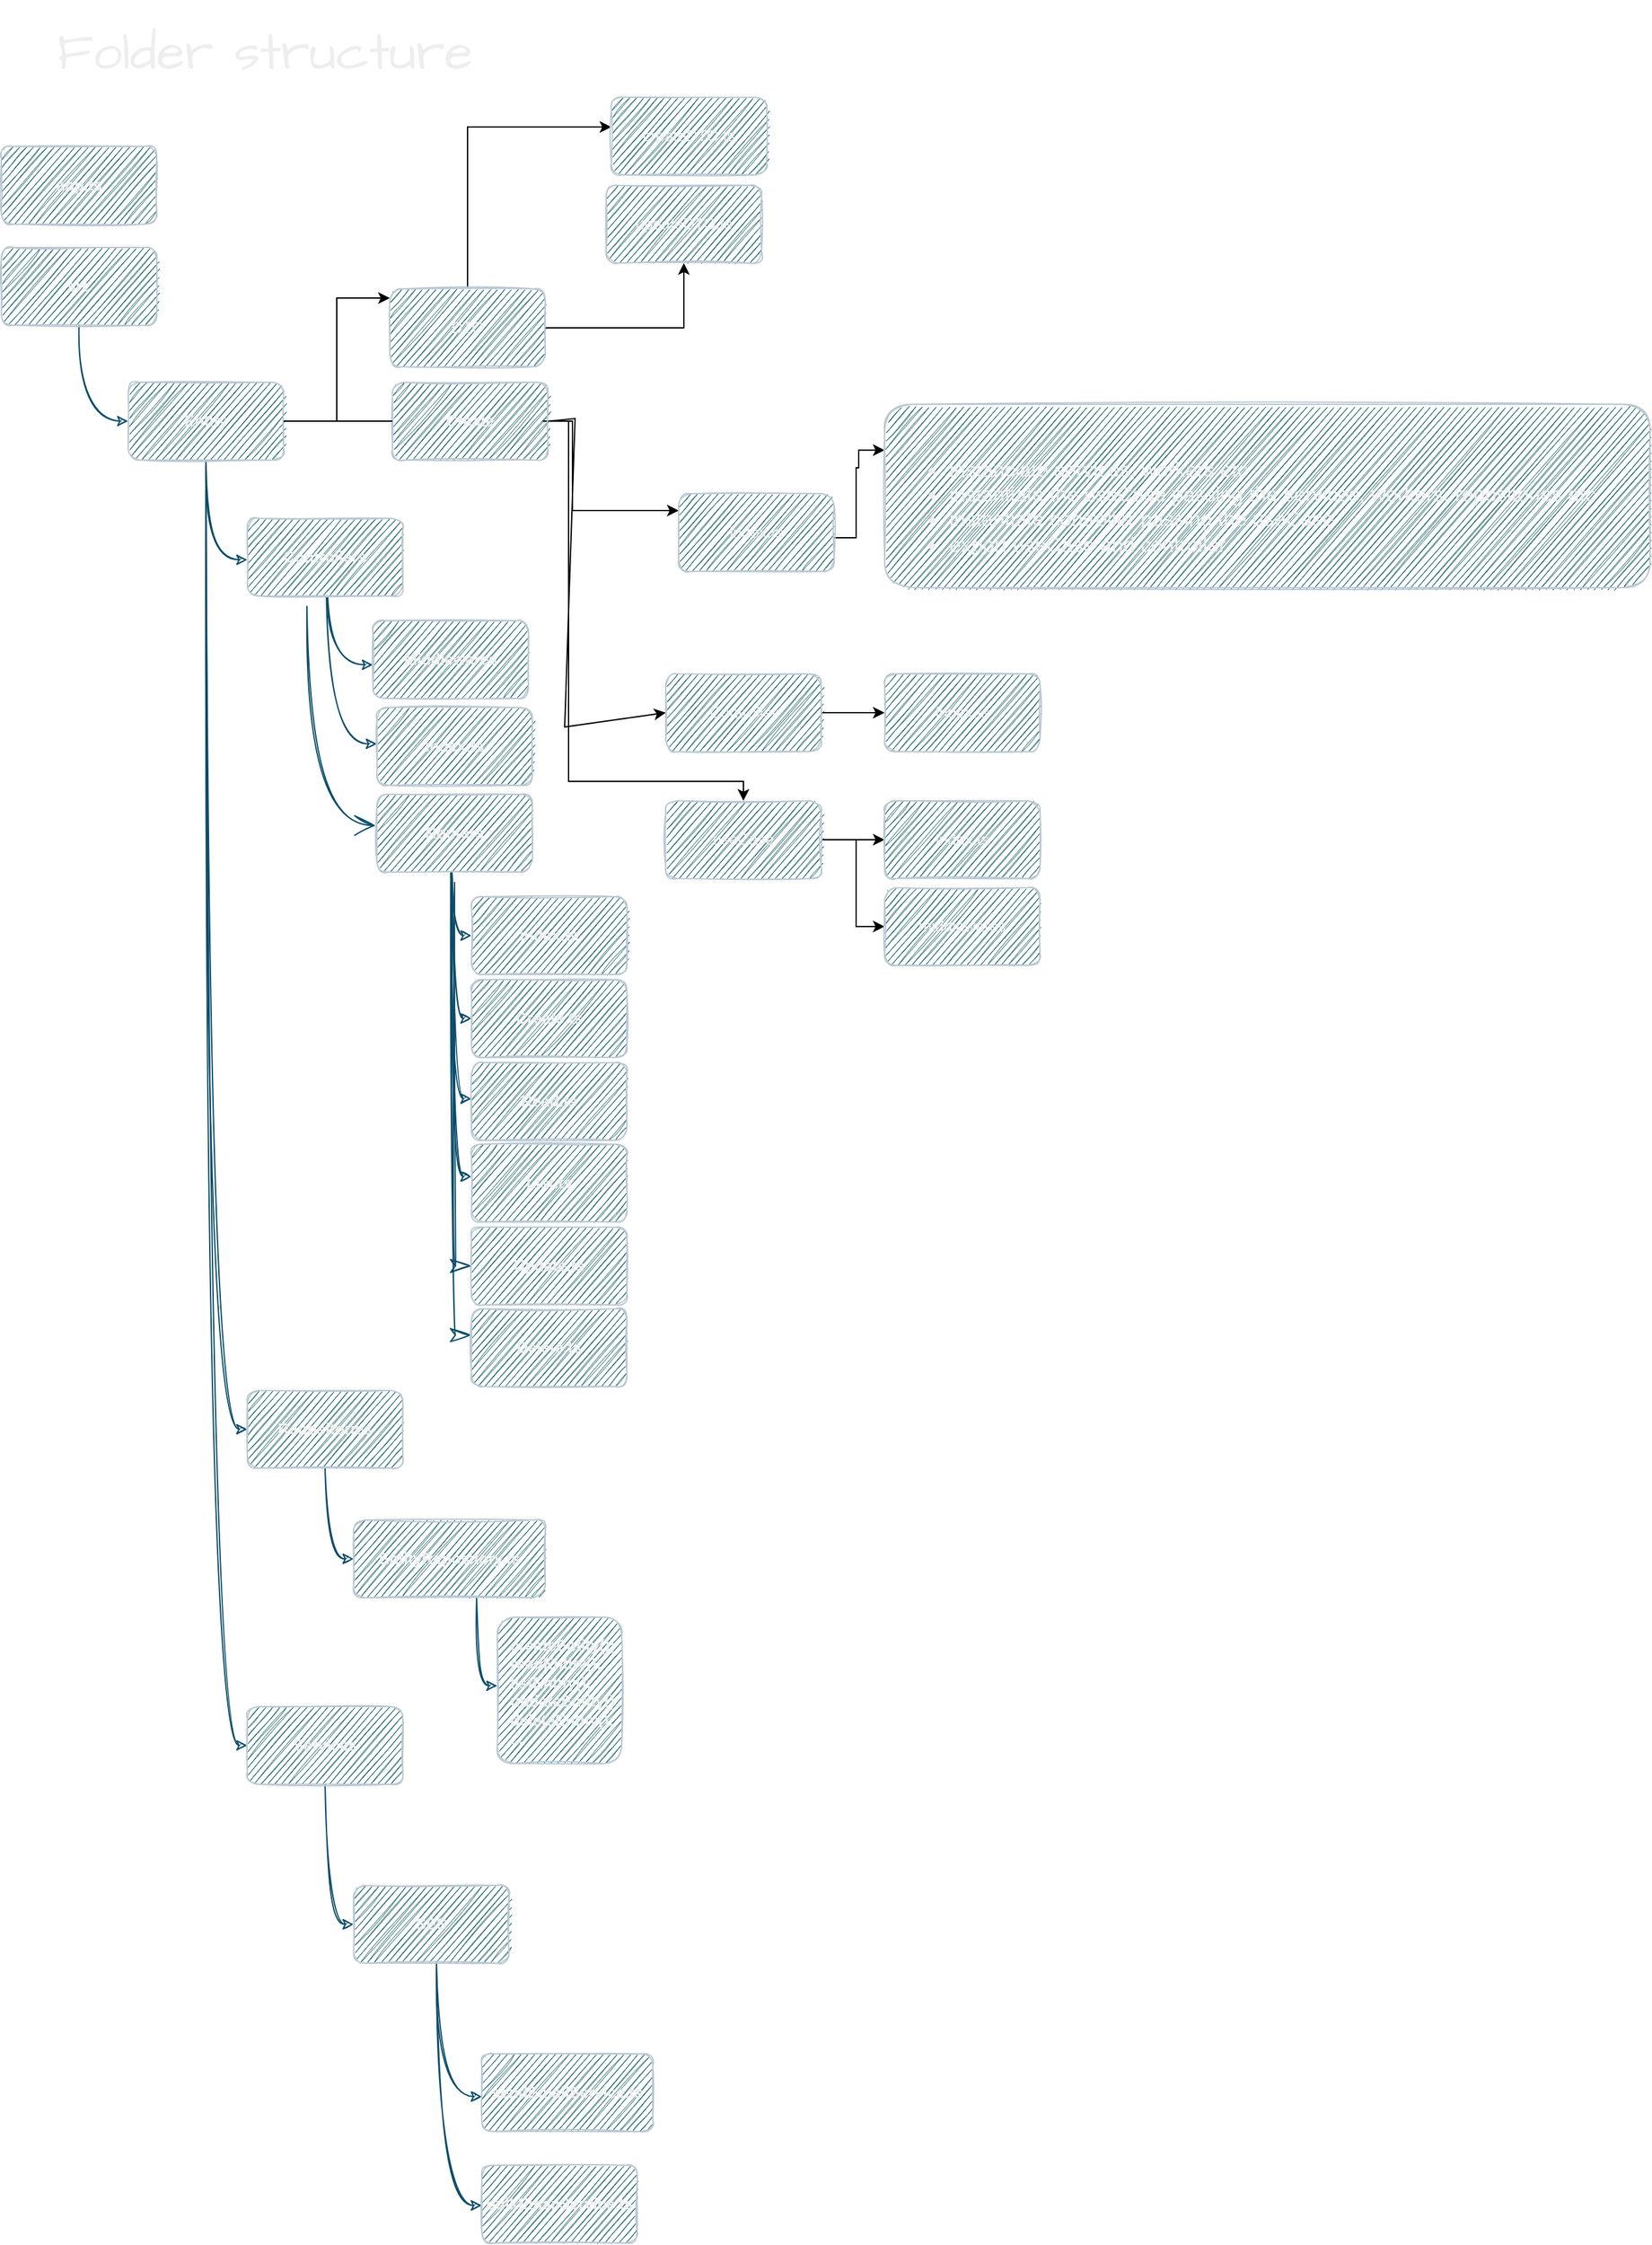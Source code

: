 <mxfile version="20.2.3" type="github" pages="2">
  <diagram id="gQ827h-WHSjYWyRRX2BJ" name="folder structure">
    <mxGraphModel dx="1754" dy="1218" grid="0" gridSize="10" guides="1" tooltips="1" connect="1" arrows="1" fold="1" page="0" pageScale="1" pageWidth="850" pageHeight="1100" math="0" shadow="0">
      <root>
        <mxCell id="0" />
        <mxCell id="1" parent="0" />
        <mxCell id="S4UoKKTdD5GOehBYi5xj-1" value="&lt;b&gt;app.ts&lt;/b&gt;" style="rounded=1;whiteSpace=wrap;html=1;fillColor=#09555B;strokeColor=#BAC8D3;fontColor=#EEEEEE;sketch=1;" parent="1" vertex="1">
          <mxGeometry x="-87" y="-63" width="120" height="60" as="geometry" />
        </mxCell>
        <mxCell id="S4UoKKTdD5GOehBYi5xj-2" value="Folder structure" style="text;html=1;strokeColor=none;fillColor=none;align=center;verticalAlign=middle;whiteSpace=wrap;rounded=1;fontSize=40;fontColor=#EEEEEE;sketch=1;fontFamily=Architects Daughter;fontSource=https%3A%2F%2Ffonts.googleapis.com%2Fcss%3Ffamily%3DArchitects%2BDaughter;" parent="1" vertex="1">
          <mxGeometry x="-87" y="-176" width="407" height="82" as="geometry" />
        </mxCell>
        <mxCell id="S4UoKKTdD5GOehBYi5xj-6" value="" style="edgeStyle=orthogonalEdgeStyle;rounded=1;orthogonalLoop=1;jettySize=auto;html=1;fontSize=40;entryX=0;entryY=0.5;entryDx=0;entryDy=0;strokeColor=#0B4D6A;sketch=1;curved=1;" parent="1" source="S4UoKKTdD5GOehBYi5xj-3" target="S4UoKKTdD5GOehBYi5xj-5" edge="1">
          <mxGeometry relative="1" as="geometry">
            <Array as="points">
              <mxPoint x="-27" y="149" />
            </Array>
          </mxGeometry>
        </mxCell>
        <mxCell id="S4UoKKTdD5GOehBYi5xj-3" value="&lt;b&gt;src&lt;/b&gt;" style="rounded=1;whiteSpace=wrap;html=1;fillColor=#09555B;strokeColor=#BAC8D3;fontColor=#EEEEEE;sketch=1;" parent="1" vertex="1">
          <mxGeometry x="-87" y="15" width="120" height="60" as="geometry" />
        </mxCell>
        <mxCell id="S4UoKKTdD5GOehBYi5xj-8" value="" style="edgeStyle=orthogonalEdgeStyle;rounded=1;orthogonalLoop=1;jettySize=auto;html=1;fontSize=40;strokeColor=#0B4D6A;sketch=1;curved=1;" parent="1" source="S4UoKKTdD5GOehBYi5xj-5" target="S4UoKKTdD5GOehBYi5xj-7" edge="1">
          <mxGeometry relative="1" as="geometry">
            <Array as="points">
              <mxPoint x="71" y="256" />
            </Array>
          </mxGeometry>
        </mxCell>
        <mxCell id="S4UoKKTdD5GOehBYi5xj-14" value="" style="edgeStyle=orthogonalEdgeStyle;rounded=1;orthogonalLoop=1;jettySize=auto;html=1;fontSize=40;entryX=0;entryY=0.5;entryDx=0;entryDy=0;strokeColor=#0B4D6A;sketch=1;curved=1;" parent="1" source="S4UoKKTdD5GOehBYi5xj-5" target="S4UoKKTdD5GOehBYi5xj-13" edge="1">
          <mxGeometry relative="1" as="geometry" />
        </mxCell>
        <mxCell id="S4UoKKTdD5GOehBYi5xj-20" value="" style="edgeStyle=orthogonalEdgeStyle;rounded=1;orthogonalLoop=1;jettySize=auto;html=1;fontSize=40;entryX=0;entryY=0.5;entryDx=0;entryDy=0;strokeColor=#0B4D6A;sketch=1;curved=1;" parent="1" source="S4UoKKTdD5GOehBYi5xj-5" target="S4UoKKTdD5GOehBYi5xj-19" edge="1">
          <mxGeometry relative="1" as="geometry" />
        </mxCell>
        <mxCell id="S4UoKKTdD5GOehBYi5xj-5" value="&lt;b&gt;Entity&lt;/b&gt;" style="rounded=1;whiteSpace=wrap;html=1;fillColor=#09555B;strokeColor=#BAC8D3;fontColor=#EEEEEE;sketch=1;" parent="1" vertex="1">
          <mxGeometry x="11" y="119" width="120" height="60" as="geometry" />
        </mxCell>
        <mxCell id="S4UoKKTdD5GOehBYi5xj-10" value="" style="edgeStyle=orthogonalEdgeStyle;rounded=1;orthogonalLoop=1;jettySize=auto;html=1;fontSize=40;strokeColor=#0B4D6A;sketch=1;curved=1;" parent="1" source="S4UoKKTdD5GOehBYi5xj-7" target="S4UoKKTdD5GOehBYi5xj-9" edge="1">
          <mxGeometry relative="1" as="geometry">
            <Array as="points">
              <mxPoint x="165" y="337" />
            </Array>
          </mxGeometry>
        </mxCell>
        <mxCell id="S4UoKKTdD5GOehBYi5xj-12" value="" style="edgeStyle=orthogonalEdgeStyle;rounded=1;orthogonalLoop=1;jettySize=auto;html=1;fontSize=40;strokeColor=#0B4D6A;sketch=1;curved=1;" parent="1" source="S4UoKKTdD5GOehBYi5xj-7" target="S4UoKKTdD5GOehBYi5xj-11" edge="1">
          <mxGeometry relative="1" as="geometry">
            <Array as="points">
              <mxPoint x="164" y="398" />
            </Array>
          </mxGeometry>
        </mxCell>
        <mxCell id="S4UoKKTdD5GOehBYi5xj-34" value="" style="edgeStyle=orthogonalEdgeStyle;rounded=1;sketch=1;hachureGap=4;orthogonalLoop=1;jettySize=auto;html=1;fontFamily=Architects Daughter;fontSource=https%3A%2F%2Ffonts.googleapis.com%2Fcss%3Ffamily%3DArchitects%2BDaughter;fontSize=16;endArrow=open;startSize=14;endSize=14;sourcePerimeterSpacing=8;targetPerimeterSpacing=8;strokeColor=#0B4D6A;entryX=-0.008;entryY=0.401;entryDx=0;entryDy=0;entryPerimeter=0;curved=1;" parent="1" source="S4UoKKTdD5GOehBYi5xj-7" target="S4UoKKTdD5GOehBYi5xj-33" edge="1">
          <mxGeometry relative="1" as="geometry">
            <Array as="points">
              <mxPoint x="149" y="461" />
            </Array>
          </mxGeometry>
        </mxCell>
        <mxCell id="S4UoKKTdD5GOehBYi5xj-7" value="&lt;b&gt;Controllers&lt;/b&gt;" style="whiteSpace=wrap;html=1;rounded=1;fillColor=#09555B;strokeColor=#BAC8D3;fontColor=#EEEEEE;sketch=1;" parent="1" vertex="1">
          <mxGeometry x="103" y="224" width="120" height="60" as="geometry" />
        </mxCell>
        <mxCell id="S4UoKKTdD5GOehBYi5xj-9" value="&lt;b&gt;Middlewares&lt;/b&gt;" style="whiteSpace=wrap;html=1;rounded=1;fillColor=#09555B;strokeColor=#BAC8D3;fontColor=#EEEEEE;sketch=1;" parent="1" vertex="1">
          <mxGeometry x="200" y="303" width="120" height="60" as="geometry" />
        </mxCell>
        <mxCell id="S4UoKKTdD5GOehBYi5xj-11" value="index.ts" style="whiteSpace=wrap;html=1;rounded=1;fillColor=#09555B;strokeColor=#BAC8D3;fontColor=#EEEEEE;sketch=1;fontStyle=1" parent="1" vertex="1">
          <mxGeometry x="203" y="370" width="120" height="60" as="geometry" />
        </mxCell>
        <mxCell id="S4UoKKTdD5GOehBYi5xj-16" value="" style="edgeStyle=orthogonalEdgeStyle;rounded=1;orthogonalLoop=1;jettySize=auto;html=1;fontSize=40;entryX=0;entryY=0.5;entryDx=0;entryDy=0;strokeColor=#0B4D6A;sketch=1;curved=1;" parent="1" source="S4UoKKTdD5GOehBYi5xj-13" target="S4UoKKTdD5GOehBYi5xj-15" edge="1">
          <mxGeometry relative="1" as="geometry" />
        </mxCell>
        <mxCell id="S4UoKKTdD5GOehBYi5xj-13" value="&lt;b&gt;Repositories&lt;/b&gt;" style="rounded=1;whiteSpace=wrap;html=1;fillColor=#09555B;strokeColor=#BAC8D3;fontColor=#EEEEEE;sketch=1;" parent="1" vertex="1">
          <mxGeometry x="103" y="897" width="120" height="60" as="geometry" />
        </mxCell>
        <mxCell id="S4UoKKTdD5GOehBYi5xj-18" value="" style="edgeStyle=orthogonalEdgeStyle;rounded=1;orthogonalLoop=1;jettySize=auto;html=1;fontSize=40;strokeColor=#0B4D6A;sketch=1;curved=1;" parent="1" source="S4UoKKTdD5GOehBYi5xj-15" target="S4UoKKTdD5GOehBYi5xj-17" edge="1">
          <mxGeometry relative="1" as="geometry">
            <Array as="points">
              <mxPoint x="280" y="1125" />
            </Array>
          </mxGeometry>
        </mxCell>
        <mxCell id="S4UoKKTdD5GOehBYi5xj-15" value="&lt;b&gt;EntityRepository.ts&lt;/b&gt;" style="rounded=1;whiteSpace=wrap;html=1;fillColor=#09555B;strokeColor=#BAC8D3;fontColor=#EEEEEE;sketch=1;" parent="1" vertex="1">
          <mxGeometry x="185" y="997" width="148" height="60" as="geometry" />
        </mxCell>
        <mxCell id="S4UoKKTdD5GOehBYi5xj-17" value="createEntity();&lt;br&gt;readEntity();&lt;br&gt;listEntity();&lt;br&gt;updateEntity();&lt;br&gt;deleteEntity();&lt;br&gt;..." style="whiteSpace=wrap;html=1;rounded=1;align=left;spacing=10;verticalAlign=top;fillColor=#09555B;strokeColor=#BAC8D3;fontColor=#EEEEEE;sketch=1;fontStyle=1" parent="1" vertex="1">
          <mxGeometry x="296" y="1072" width="96" height="113" as="geometry" />
        </mxCell>
        <mxCell id="S4UoKKTdD5GOehBYi5xj-22" value="" style="edgeStyle=orthogonalEdgeStyle;rounded=1;orthogonalLoop=1;jettySize=auto;html=1;fontSize=40;entryX=0;entryY=0.5;entryDx=0;entryDy=0;strokeColor=#0B4D6A;sketch=1;curved=1;" parent="1" source="S4UoKKTdD5GOehBYi5xj-19" target="S4UoKKTdD5GOehBYi5xj-21" edge="1">
          <mxGeometry relative="1" as="geometry" />
        </mxCell>
        <mxCell id="S4UoKKTdD5GOehBYi5xj-19" value="Services" style="whiteSpace=wrap;html=1;rounded=1;fillColor=#09555B;strokeColor=#BAC8D3;fontColor=#EEEEEE;sketch=1;fontStyle=1" parent="1" vertex="1">
          <mxGeometry x="103" y="1141" width="120" height="60" as="geometry" />
        </mxCell>
        <mxCell id="S4UoKKTdD5GOehBYi5xj-24" value="" style="edgeStyle=orthogonalEdgeStyle;rounded=1;orthogonalLoop=1;jettySize=auto;html=1;fontSize=40;strokeColor=#0B4D6A;sketch=1;curved=1;" parent="1" source="S4UoKKTdD5GOehBYi5xj-21" target="S4UoKKTdD5GOehBYi5xj-23" edge="1">
          <mxGeometry relative="1" as="geometry">
            <Array as="points">
              <mxPoint x="249" y="1442" />
            </Array>
          </mxGeometry>
        </mxCell>
        <mxCell id="S4UoKKTdD5GOehBYi5xj-27" value="" style="edgeStyle=orthogonalEdgeStyle;rounded=1;orthogonalLoop=1;jettySize=auto;html=1;fontSize=40;strokeColor=#0B4D6A;sketch=1;curved=1;" parent="1" source="S4UoKKTdD5GOehBYi5xj-21" target="S4UoKKTdD5GOehBYi5xj-26" edge="1">
          <mxGeometry relative="1" as="geometry">
            <Array as="points">
              <mxPoint x="249" y="1526" />
            </Array>
          </mxGeometry>
        </mxCell>
        <mxCell id="S4UoKKTdD5GOehBYi5xj-21" value="SES" style="whiteSpace=wrap;html=1;rounded=1;align=center;fillColor=#09555B;strokeColor=#BAC8D3;fontColor=#EEEEEE;sketch=1;fontStyle=1" parent="1" vertex="1">
          <mxGeometry x="185" y="1279" width="120" height="60" as="geometry" />
        </mxCell>
        <mxCell id="S4UoKKTdD5GOehBYi5xj-23" value="sendEmailService.ts" style="whiteSpace=wrap;html=1;rounded=1;fillColor=#09555B;strokeColor=#BAC8D3;fontColor=#EEEEEE;sketch=1;fontStyle=1" parent="1" vertex="1">
          <mxGeometry x="284" y="1409" width="132" height="60" as="geometry" />
        </mxCell>
        <mxCell id="S4UoKKTdD5GOehBYi5xj-26" value="bulkEmailService.ts" style="whiteSpace=wrap;html=1;rounded=1;fillColor=#09555B;strokeColor=#BAC8D3;fontColor=#EEEEEE;sketch=1;fontStyle=1" parent="1" vertex="1">
          <mxGeometry x="284" y="1495" width="120" height="60" as="geometry" />
        </mxCell>
        <mxCell id="aaAQEW5LkF1bEmMfdmzD-2" value="" style="edgeStyle=orthogonalEdgeStyle;rounded=1;orthogonalLoop=1;jettySize=auto;html=1;sketch=1;curved=1;strokeColor=#0B4D6A;" parent="1" source="S4UoKKTdD5GOehBYi5xj-33" target="aaAQEW5LkF1bEmMfdmzD-1" edge="1">
          <mxGeometry relative="1" as="geometry">
            <Array as="points">
              <mxPoint x="261" y="546" />
            </Array>
          </mxGeometry>
        </mxCell>
        <mxCell id="aaAQEW5LkF1bEmMfdmzD-4" value="" style="edgeStyle=orthogonalEdgeStyle;rounded=1;orthogonalLoop=1;jettySize=auto;html=1;sketch=1;curved=1;strokeColor=#0B4D6A;" parent="1" source="S4UoKKTdD5GOehBYi5xj-33" target="aaAQEW5LkF1bEmMfdmzD-3" edge="1">
          <mxGeometry relative="1" as="geometry">
            <Array as="points">
              <mxPoint x="261" y="610" />
            </Array>
          </mxGeometry>
        </mxCell>
        <mxCell id="aaAQEW5LkF1bEmMfdmzD-6" value="" style="edgeStyle=orthogonalEdgeStyle;rounded=1;orthogonalLoop=1;jettySize=auto;html=1;sketch=1;curved=1;strokeColor=#0B4D6A;" parent="1" source="S4UoKKTdD5GOehBYi5xj-33" target="aaAQEW5LkF1bEmMfdmzD-5" edge="1">
          <mxGeometry relative="1" as="geometry">
            <Array as="points">
              <mxPoint x="261" y="672" />
            </Array>
          </mxGeometry>
        </mxCell>
        <mxCell id="aaAQEW5LkF1bEmMfdmzD-8" value="" style="edgeStyle=orthogonalEdgeStyle;rounded=1;orthogonalLoop=1;jettySize=auto;html=1;sketch=1;curved=1;strokeColor=#0B4D6A;" parent="1" source="S4UoKKTdD5GOehBYi5xj-33" target="aaAQEW5LkF1bEmMfdmzD-7" edge="1">
          <mxGeometry relative="1" as="geometry">
            <Array as="points">
              <mxPoint x="260" y="732" />
            </Array>
          </mxGeometry>
        </mxCell>
        <mxCell id="aaAQEW5LkF1bEmMfdmzD-11" style="edgeStyle=orthogonalEdgeStyle;curved=1;rounded=0;sketch=1;hachureGap=4;orthogonalLoop=1;jettySize=auto;html=1;entryX=0;entryY=0.5;entryDx=0;entryDy=0;fontFamily=Architects Daughter;fontSource=https%3A%2F%2Ffonts.googleapis.com%2Fcss%3Ffamily%3DArchitects%2BDaughter;fontSize=16;endArrow=classicThin;startSize=14;endSize=14;sourcePerimeterSpacing=8;targetPerimeterSpacing=8;strokeColor=#0B4D6A;endFill=0;" parent="1" source="S4UoKKTdD5GOehBYi5xj-33" target="aaAQEW5LkF1bEmMfdmzD-9" edge="1">
          <mxGeometry relative="1" as="geometry">
            <Array as="points">
              <mxPoint x="263" y="801" />
            </Array>
          </mxGeometry>
        </mxCell>
        <mxCell id="aaAQEW5LkF1bEmMfdmzD-13" value="" style="edgeStyle=orthogonalEdgeStyle;curved=1;rounded=0;sketch=1;hachureGap=4;orthogonalLoop=1;jettySize=auto;html=1;fontFamily=Architects Daughter;fontSource=https%3A%2F%2Ffonts.googleapis.com%2Fcss%3Ffamily%3DArchitects%2BDaughter;fontSize=16;endArrow=classicThin;endFill=0;startSize=14;endSize=14;sourcePerimeterSpacing=8;targetPerimeterSpacing=8;strokeColor=#0B4D6A;entryX=-0.001;entryY=0.338;entryDx=0;entryDy=0;entryPerimeter=0;" parent="1" source="S4UoKKTdD5GOehBYi5xj-33" target="aaAQEW5LkF1bEmMfdmzD-12" edge="1">
          <mxGeometry relative="1" as="geometry">
            <Array as="points">
              <mxPoint x="260" y="854" />
            </Array>
          </mxGeometry>
        </mxCell>
        <mxCell id="S4UoKKTdD5GOehBYi5xj-33" value="Routers" style="whiteSpace=wrap;html=1;fillColor=#09555B;strokeColor=#BAC8D3;fontColor=#EEEEEE;rounded=1;sketch=1;fontStyle=1" parent="1" vertex="1">
          <mxGeometry x="203" y="437" width="120" height="60" as="geometry" />
        </mxCell>
        <mxCell id="aaAQEW5LkF1bEmMfdmzD-1" value="index.ts" style="whiteSpace=wrap;html=1;fillColor=#09555B;strokeColor=#BAC8D3;fontColor=#EEEEEE;rounded=1;sketch=1;fontStyle=1" parent="1" vertex="1">
          <mxGeometry x="276" y="516" width="120" height="60" as="geometry" />
        </mxCell>
        <mxCell id="aaAQEW5LkF1bEmMfdmzD-3" value="Create.ts" style="whiteSpace=wrap;html=1;fillColor=#09555B;strokeColor=#BAC8D3;fontColor=#EEEEEE;rounded=1;sketch=1;fontStyle=1" parent="1" vertex="1">
          <mxGeometry x="276" y="580" width="120" height="60" as="geometry" />
        </mxCell>
        <mxCell id="aaAQEW5LkF1bEmMfdmzD-5" value="Read.ts" style="whiteSpace=wrap;html=1;fillColor=#09555B;strokeColor=#BAC8D3;fontColor=#EEEEEE;rounded=1;sketch=1;fontStyle=1" parent="1" vertex="1">
          <mxGeometry x="276" y="644" width="120" height="60" as="geometry" />
        </mxCell>
        <mxCell id="aaAQEW5LkF1bEmMfdmzD-7" value="List.ts" style="whiteSpace=wrap;html=1;fillColor=#09555B;strokeColor=#BAC8D3;fontColor=#EEEEEE;rounded=1;sketch=1;fontStyle=1" parent="1" vertex="1">
          <mxGeometry x="276" y="707" width="120" height="60" as="geometry" />
        </mxCell>
        <mxCell id="aaAQEW5LkF1bEmMfdmzD-9" value="Update.ts" style="whiteSpace=wrap;html=1;fillColor=#09555B;strokeColor=#BAC8D3;fontColor=#EEEEEE;rounded=1;sketch=1;fontStyle=1" parent="1" vertex="1">
          <mxGeometry x="276" y="771" width="120" height="60" as="geometry" />
        </mxCell>
        <mxCell id="aaAQEW5LkF1bEmMfdmzD-12" value="Delete.ts" style="whiteSpace=wrap;html=1;fillColor=#09555B;strokeColor=#BAC8D3;fontColor=#EEEEEE;rounded=1;sketch=1;fontStyle=1" parent="1" vertex="1">
          <mxGeometry x="276" y="834" width="120" height="60" as="geometry" />
        </mxCell>
        <mxCell id="4fV856h1BNFKR1fBRMGr-6" value="" style="edgeStyle=orthogonalEdgeStyle;rounded=0;orthogonalLoop=1;jettySize=auto;html=1;" edge="1" parent="1" source="S4UoKKTdD5GOehBYi5xj-5" target="4fV856h1BNFKR1fBRMGr-5">
          <mxGeometry relative="1" as="geometry">
            <mxPoint x="331" y="149" as="sourcePoint" />
            <Array as="points">
              <mxPoint x="172" y="149" />
              <mxPoint x="172" y="54" />
              <mxPoint x="247" y="54" />
            </Array>
          </mxGeometry>
        </mxCell>
        <mxCell id="4fV856h1BNFKR1fBRMGr-9" value="" style="edgeStyle=orthogonalEdgeStyle;rounded=0;orthogonalLoop=1;jettySize=auto;html=1;" edge="1" parent="1" target="4fV856h1BNFKR1fBRMGr-8">
          <mxGeometry relative="1" as="geometry">
            <mxPoint x="331" y="149" as="sourcePoint" />
            <Array as="points">
              <mxPoint x="354" y="149" />
              <mxPoint x="354" y="218" />
            </Array>
          </mxGeometry>
        </mxCell>
        <mxCell id="4fV856h1BNFKR1fBRMGr-13" value="" style="edgeStyle=orthogonalEdgeStyle;rounded=0;orthogonalLoop=1;jettySize=auto;html=1;fontSize=12;" edge="1" parent="1" target="4fV856h1BNFKR1fBRMGr-12">
          <mxGeometry relative="1" as="geometry">
            <mxPoint x="331" y="149" as="sourcePoint" />
            <Array as="points">
              <mxPoint x="351" y="149" />
              <mxPoint x="351" y="427" />
              <mxPoint x="486" y="427" />
            </Array>
          </mxGeometry>
        </mxCell>
        <mxCell id="4fV856h1BNFKR1fBRMGr-15" value="" style="edgeStyle=orthogonalEdgeStyle;rounded=0;orthogonalLoop=1;jettySize=auto;html=1;fontSize=16;" edge="1" parent="1" source="4fV856h1BNFKR1fBRMGr-3" target="4fV856h1BNFKR1fBRMGr-14">
          <mxGeometry relative="1" as="geometry" />
        </mxCell>
        <mxCell id="4fV856h1BNFKR1fBRMGr-3" value="Controller" style="whiteSpace=wrap;html=1;fillColor=#09555B;strokeColor=#BAC8D3;fontColor=#EEEEEE;rounded=1;sketch=1;" vertex="1" parent="1">
          <mxGeometry x="426" y="344" width="120" height="60" as="geometry" />
        </mxCell>
        <mxCell id="4fV856h1BNFKR1fBRMGr-30" value="" style="edgeStyle=orthogonalEdgeStyle;rounded=0;orthogonalLoop=1;jettySize=auto;html=1;fontSize=16;" edge="1" parent="1" source="4fV856h1BNFKR1fBRMGr-5" target="4fV856h1BNFKR1fBRMGr-29">
          <mxGeometry relative="1" as="geometry">
            <Array as="points">
              <mxPoint x="273" y="-78" />
            </Array>
          </mxGeometry>
        </mxCell>
        <mxCell id="4fV856h1BNFKR1fBRMGr-32" value="" style="edgeStyle=orthogonalEdgeStyle;rounded=0;orthogonalLoop=1;jettySize=auto;html=1;fontSize=16;" edge="1" parent="1" source="4fV856h1BNFKR1fBRMGr-5" target="4fV856h1BNFKR1fBRMGr-31">
          <mxGeometry relative="1" as="geometry" />
        </mxCell>
        <mxCell id="4fV856h1BNFKR1fBRMGr-5" value="DTO" style="whiteSpace=wrap;html=1;fillColor=#09555B;strokeColor=#BAC8D3;fontColor=#EEEEEE;rounded=1;sketch=1;" vertex="1" parent="1">
          <mxGeometry x="213" y="47" width="120" height="60" as="geometry" />
        </mxCell>
        <mxCell id="4fV856h1BNFKR1fBRMGr-11" value="" style="edgeStyle=orthogonalEdgeStyle;rounded=0;orthogonalLoop=1;jettySize=auto;html=1;entryX=0;entryY=0.25;entryDx=0;entryDy=0;" edge="1" parent="1" source="4fV856h1BNFKR1fBRMGr-8" target="4fV856h1BNFKR1fBRMGr-10">
          <mxGeometry relative="1" as="geometry">
            <Array as="points">
              <mxPoint x="573" y="239" />
              <mxPoint x="573" y="185" />
              <mxPoint x="575" y="185" />
              <mxPoint x="575" y="171" />
            </Array>
          </mxGeometry>
        </mxCell>
        <mxCell id="4fV856h1BNFKR1fBRMGr-8" value="index.ts" style="whiteSpace=wrap;html=1;fillColor=#09555B;strokeColor=#BAC8D3;fontColor=#EEEEEE;rounded=1;sketch=1;" vertex="1" parent="1">
          <mxGeometry x="436" y="205" width="120" height="60" as="geometry" />
        </mxCell>
        <mxCell id="4fV856h1BNFKR1fBRMGr-10" value="&lt;ul style=&quot;font-size: 16px;&quot;&gt;&lt;li&gt;instanciate services, workers etc&lt;/li&gt;&lt;li&gt;instantiate the useCase passing the services, workers, repositories etc&lt;/li&gt;&lt;li&gt;instantiate controller passing the useCase&lt;/li&gt;&lt;li&gt;export useCase and controller&lt;/li&gt;&lt;/ul&gt;" style="whiteSpace=wrap;html=1;fillColor=#09555B;strokeColor=#BAC8D3;fontColor=#EEEEEE;rounded=1;sketch=1;align=left;glass=0;shadow=0;spacingTop=10;spacing=10;verticalAlign=top;" vertex="1" parent="1">
          <mxGeometry x="595" y="136" width="591" height="141.5" as="geometry" />
        </mxCell>
        <mxCell id="4fV856h1BNFKR1fBRMGr-24" value="" style="edgeStyle=orthogonalEdgeStyle;rounded=0;orthogonalLoop=1;jettySize=auto;html=1;fontSize=16;" edge="1" parent="1" source="4fV856h1BNFKR1fBRMGr-12" target="4fV856h1BNFKR1fBRMGr-23">
          <mxGeometry relative="1" as="geometry" />
        </mxCell>
        <mxCell id="4fV856h1BNFKR1fBRMGr-26" value="" style="edgeStyle=orthogonalEdgeStyle;rounded=0;orthogonalLoop=1;jettySize=auto;html=1;fontSize=16;" edge="1" parent="1" source="4fV856h1BNFKR1fBRMGr-12" target="4fV856h1BNFKR1fBRMGr-25">
          <mxGeometry relative="1" as="geometry">
            <Array as="points">
              <mxPoint x="573" y="472" />
              <mxPoint x="573" y="539" />
            </Array>
          </mxGeometry>
        </mxCell>
        <mxCell id="4fV856h1BNFKR1fBRMGr-12" value="useCase" style="whiteSpace=wrap;html=1;fillColor=#09555B;strokeColor=#BAC8D3;fontColor=#EEEEEE;rounded=1;sketch=1;" vertex="1" parent="1">
          <mxGeometry x="426" y="442" width="120" height="60" as="geometry" />
        </mxCell>
        <mxCell id="4fV856h1BNFKR1fBRMGr-14" value="index.ts" style="whiteSpace=wrap;html=1;fillColor=#09555B;strokeColor=#BAC8D3;fontColor=#EEEEEE;rounded=1;sketch=1;" vertex="1" parent="1">
          <mxGeometry x="595" y="344" width="120" height="60" as="geometry" />
        </mxCell>
        <mxCell id="4fV856h1BNFKR1fBRMGr-20" value="" style="endArrow=classic;html=1;rounded=0;fontSize=16;entryX=0;entryY=0.5;entryDx=0;entryDy=0;" edge="1" parent="1" target="4fV856h1BNFKR1fBRMGr-3">
          <mxGeometry width="50" height="50" relative="1" as="geometry">
            <mxPoint x="336" y="149" as="sourcePoint" />
            <mxPoint x="746" y="209" as="targetPoint" />
            <Array as="points">
              <mxPoint x="356" y="147" />
              <mxPoint x="348" y="385" />
            </Array>
          </mxGeometry>
        </mxCell>
        <mxCell id="4fV856h1BNFKR1fBRMGr-21" value="&lt;b&gt;Create&lt;/b&gt;" style="rounded=1;whiteSpace=wrap;html=1;fillColor=#09555B;strokeColor=#BAC8D3;fontColor=#EEEEEE;sketch=1;" vertex="1" parent="1">
          <mxGeometry x="215" y="119" width="120" height="60" as="geometry" />
        </mxCell>
        <mxCell id="4fV856h1BNFKR1fBRMGr-22" value="" style="edgeStyle=orthogonalEdgeStyle;rounded=0;orthogonalLoop=1;jettySize=auto;html=1;fontSize=16;endArrow=none;" edge="1" parent="1" source="S4UoKKTdD5GOehBYi5xj-5" target="4fV856h1BNFKR1fBRMGr-21">
          <mxGeometry relative="1" as="geometry">
            <mxPoint x="335.235" y="149" as="targetPoint" />
            <mxPoint x="131" y="149" as="sourcePoint" />
          </mxGeometry>
        </mxCell>
        <mxCell id="4fV856h1BNFKR1fBRMGr-23" value="index.ts" style="whiteSpace=wrap;html=1;fillColor=#09555B;strokeColor=#BAC8D3;fontColor=#EEEEEE;rounded=1;sketch=1;" vertex="1" parent="1">
          <mxGeometry x="595" y="442" width="120" height="60" as="geometry" />
        </mxCell>
        <mxCell id="4fV856h1BNFKR1fBRMGr-25" value="middlewares" style="whiteSpace=wrap;html=1;fillColor=#09555B;strokeColor=#BAC8D3;fontColor=#EEEEEE;rounded=1;sketch=1;" vertex="1" parent="1">
          <mxGeometry x="595" y="509" width="120" height="60" as="geometry" />
        </mxCell>
        <mxCell id="4fV856h1BNFKR1fBRMGr-29" value="createDTO.ts" style="whiteSpace=wrap;html=1;fillColor=#09555B;strokeColor=#BAC8D3;fontColor=#EEEEEE;rounded=1;sketch=1;" vertex="1" parent="1">
          <mxGeometry x="384" y="-101" width="120" height="60" as="geometry" />
        </mxCell>
        <mxCell id="4fV856h1BNFKR1fBRMGr-31" value="updateDTO.ts" style="whiteSpace=wrap;html=1;fillColor=#09555B;strokeColor=#BAC8D3;fontColor=#EEEEEE;rounded=1;sketch=1;" vertex="1" parent="1">
          <mxGeometry x="380" y="-33" width="120" height="60" as="geometry" />
        </mxCell>
      </root>
    </mxGraphModel>
  </diagram>
  <diagram id="2-4FN4Ia7HqaHpQCbOEW" name="mail verification">
    <mxGraphModel dx="1781" dy="550" grid="0" gridSize="10" guides="1" tooltips="1" connect="1" arrows="1" fold="1" page="0" pageScale="1" pageWidth="850" pageHeight="1100" math="0" shadow="0">
      <root>
        <mxCell id="0" />
        <mxCell id="1" parent="0" />
        <mxCell id="PuLs2avBreGDwtAJt-fA-1" value="name" style="rounded=1;whiteSpace=wrap;html=1;sketch=1;hachureGap=4;fontFamily=Architects Daughter;fontSource=https%3A%2F%2Ffonts.googleapis.com%2Fcss%3Ffamily%3DArchitects%2BDaughter;fontSize=20;fontColor=#EEEEEE;strokeColor=#BAC8D3;fillColor=#09555B;" vertex="1" parent="1">
          <mxGeometry x="66" y="98" width="120" height="60" as="geometry" />
        </mxCell>
        <mxCell id="PuLs2avBreGDwtAJt-fA-2" value="email" style="rounded=1;whiteSpace=wrap;html=1;sketch=1;hachureGap=4;fontFamily=Architects Daughter;fontSource=https%3A%2F%2Ffonts.googleapis.com%2Fcss%3Ffamily%3DArchitects%2BDaughter;fontSize=20;fontColor=#EEEEEE;strokeColor=#BAC8D3;fillColor=#09555B;" vertex="1" parent="1">
          <mxGeometry x="223" y="98" width="120" height="60" as="geometry" />
        </mxCell>
        <mxCell id="PuLs2avBreGDwtAJt-fA-19" value="" style="edgeStyle=orthogonalEdgeStyle;curved=1;rounded=0;sketch=1;hachureGap=4;orthogonalLoop=1;jettySize=auto;html=1;fontFamily=Architects Daughter;fontSource=https%3A%2F%2Ffonts.googleapis.com%2Fcss%3Ffamily%3DArchitects%2BDaughter;fontSize=16;endArrow=classicThin;endFill=0;startSize=14;endSize=14;sourcePerimeterSpacing=8;targetPerimeterSpacing=8;strokeColor=#0B4D6A;" edge="1" parent="1" source="PuLs2avBreGDwtAJt-fA-3" target="PuLs2avBreGDwtAJt-fA-18">
          <mxGeometry relative="1" as="geometry" />
        </mxCell>
        <mxCell id="PuLs2avBreGDwtAJt-fA-3" value="verify" style="rounded=1;whiteSpace=wrap;html=1;sketch=1;hachureGap=4;fontFamily=Architects Daughter;fontSource=https%3A%2F%2Ffonts.googleapis.com%2Fcss%3Ffamily%3DArchitects%2BDaughter;fontSize=20;fontColor=#EEEEEE;strokeColor=#BAC8D3;fillColor=#09555B;" vertex="1" parent="1">
          <mxGeometry x="521" y="98" width="120" height="60" as="geometry" />
        </mxCell>
        <mxCell id="PuLs2avBreGDwtAJt-fA-11" style="edgeStyle=orthogonalEdgeStyle;curved=1;rounded=0;sketch=1;hachureGap=4;orthogonalLoop=1;jettySize=auto;html=1;fontFamily=Architects Daughter;fontSource=https%3A%2F%2Ffonts.googleapis.com%2Fcss%3Ffamily%3DArchitects%2BDaughter;fontSize=16;endArrow=classicThin;endFill=0;startSize=14;endSize=14;sourcePerimeterSpacing=8;targetPerimeterSpacing=8;strokeColor=#0B4D6A;" edge="1" parent="1" source="PuLs2avBreGDwtAJt-fA-4" target="PuLs2avBreGDwtAJt-fA-5">
          <mxGeometry relative="1" as="geometry" />
        </mxCell>
        <mxCell id="PuLs2avBreGDwtAJt-fA-16" style="edgeStyle=orthogonalEdgeStyle;curved=1;rounded=0;sketch=1;hachureGap=4;orthogonalLoop=1;jettySize=auto;html=1;fontFamily=Architects Daughter;fontSource=https%3A%2F%2Ffonts.googleapis.com%2Fcss%3Ffamily%3DArchitects%2BDaughter;fontSize=16;endArrow=classicThin;endFill=0;startSize=14;endSize=14;sourcePerimeterSpacing=8;targetPerimeterSpacing=8;strokeColor=#0B4D6A;exitX=0.574;exitY=1.024;exitDx=0;exitDy=0;exitPerimeter=0;" edge="1" parent="1" source="PuLs2avBreGDwtAJt-fA-4" target="PuLs2avBreGDwtAJt-fA-7">
          <mxGeometry relative="1" as="geometry">
            <Array as="points">
              <mxPoint x="442" y="210" />
              <mxPoint x="590" y="210" />
            </Array>
          </mxGeometry>
        </mxCell>
        <mxCell id="PuLs2avBreGDwtAJt-fA-4" value="password" style="rounded=1;whiteSpace=wrap;html=1;sketch=1;hachureGap=4;fontFamily=Architects Daughter;fontSource=https%3A%2F%2Ffonts.googleapis.com%2Fcss%3Ffamily%3DArchitects%2BDaughter;fontSize=20;fontColor=#EEEEEE;strokeColor=#BAC8D3;fillColor=#09555B;" vertex="1" parent="1">
          <mxGeometry x="373" y="98" width="120" height="60" as="geometry" />
        </mxCell>
        <mxCell id="PuLs2avBreGDwtAJt-fA-15" style="edgeStyle=orthogonalEdgeStyle;curved=1;rounded=0;sketch=1;hachureGap=4;orthogonalLoop=1;jettySize=auto;html=1;entryX=0.5;entryY=0;entryDx=0;entryDy=0;fontFamily=Architects Daughter;fontSource=https%3A%2F%2Ffonts.googleapis.com%2Fcss%3Ffamily%3DArchitects%2BDaughter;fontSize=16;endArrow=classicThin;endFill=0;startSize=14;endSize=14;sourcePerimeterSpacing=8;targetPerimeterSpacing=8;strokeColor=#0B4D6A;" edge="1" parent="1" source="PuLs2avBreGDwtAJt-fA-5" target="PuLs2avBreGDwtAJt-fA-13">
          <mxGeometry relative="1" as="geometry" />
        </mxCell>
        <mxCell id="PuLs2avBreGDwtAJt-fA-5" value="Register" style="rounded=1;whiteSpace=wrap;html=1;sketch=1;hachureGap=4;fontFamily=Architects Daughter;fontSource=https%3A%2F%2Ffonts.googleapis.com%2Fcss%3Ffamily%3DArchitects%2BDaughter;fontSize=20;fontColor=#EEEEEE;strokeColor=#BAC8D3;fillColor=#09555B;" vertex="1" parent="1">
          <mxGeometry x="345" y="325" width="176" height="60" as="geometry" />
        </mxCell>
        <mxCell id="PuLs2avBreGDwtAJt-fA-14" style="edgeStyle=orthogonalEdgeStyle;curved=1;rounded=0;sketch=1;hachureGap=4;orthogonalLoop=1;jettySize=auto;html=1;fontFamily=Architects Daughter;fontSource=https%3A%2F%2Ffonts.googleapis.com%2Fcss%3Ffamily%3DArchitects%2BDaughter;fontSize=16;endArrow=classicThin;endFill=0;startSize=14;endSize=14;sourcePerimeterSpacing=8;targetPerimeterSpacing=8;strokeColor=#0B4D6A;" edge="1" parent="1" source="PuLs2avBreGDwtAJt-fA-7" target="PuLs2avBreGDwtAJt-fA-13">
          <mxGeometry relative="1" as="geometry" />
        </mxCell>
        <mxCell id="PuLs2avBreGDwtAJt-fA-7" value="sendEmailToken" style="rounded=1;whiteSpace=wrap;html=1;sketch=1;hachureGap=4;fontFamily=Architects Daughter;fontSource=https%3A%2F%2Ffonts.googleapis.com%2Fcss%3Ffamily%3DArchitects%2BDaughter;fontSize=20;fontColor=#EEEEEE;strokeColor=#BAC8D3;fillColor=#09555B;" vertex="1" parent="1">
          <mxGeometry x="536" y="329" width="202" height="60" as="geometry" />
        </mxCell>
        <mxCell id="PuLs2avBreGDwtAJt-fA-13" value="register" style="rounded=1;whiteSpace=wrap;html=1;sketch=1;hachureGap=4;fontFamily=Architects Daughter;fontSource=https%3A%2F%2Ffonts.googleapis.com%2Fcss%3Ffamily%3DArchitects%2BDaughter;fontSize=20;fontColor=#EEEEEE;strokeColor=#BAC8D3;fillColor=#09555B;" vertex="1" parent="1">
          <mxGeometry x="439" y="457" width="202" height="60" as="geometry" />
        </mxCell>
        <mxCell id="PuLs2avBreGDwtAJt-fA-18" value="verifyEmail" style="rounded=1;whiteSpace=wrap;html=1;sketch=1;hachureGap=4;fontFamily=Architects Daughter;fontSource=https%3A%2F%2Ffonts.googleapis.com%2Fcss%3Ffamily%3DArchitects%2BDaughter;fontSize=20;fontColor=#EEEEEE;strokeColor=#BAC8D3;fillColor=#09555B;" vertex="1" parent="1">
          <mxGeometry x="757" y="325" width="120" height="60" as="geometry" />
        </mxCell>
        <mxCell id="NrXwMs6YppR9WANtqzq4-1" value="Token" style="swimlane;fontStyle=0;childLayout=stackLayout;horizontal=1;startSize=30;horizontalStack=0;resizeParent=1;resizeParentMax=0;resizeLast=0;collapsible=1;marginBottom=0;sketch=1;hachureGap=4;fontFamily=Architects Daughter;fontSource=https%3A%2F%2Ffonts.googleapis.com%2Fcss%3Ffamily%3DArchitects%2BDaughter;fontSize=20;fontColor=#EEEEEE;strokeColor=#BAC8D3;fillColor=#09555B;" vertex="1" parent="1">
          <mxGeometry x="-470" y="169" width="140" height="120" as="geometry" />
        </mxCell>
        <mxCell id="NrXwMs6YppR9WANtqzq4-2" value="uuid" style="text;strokeColor=none;fillColor=none;align=left;verticalAlign=middle;spacingLeft=4;spacingRight=4;overflow=hidden;points=[[0,0.5],[1,0.5]];portConstraint=eastwest;rotatable=0;fontSize=16;sketch=1;hachureGap=4;fontFamily=Architects Daughter;fontSource=https%3A%2F%2Ffonts.googleapis.com%2Fcss%3Ffamily%3DArchitects%2BDaughter;fontColor=#EEEEEE;" vertex="1" parent="NrXwMs6YppR9WANtqzq4-1">
          <mxGeometry y="30" width="140" height="30" as="geometry" />
        </mxCell>
        <mxCell id="NrXwMs6YppR9WANtqzq4-3" value="status" style="text;strokeColor=none;fillColor=none;align=left;verticalAlign=middle;spacingLeft=4;spacingRight=4;overflow=hidden;points=[[0,0.5],[1,0.5]];portConstraint=eastwest;rotatable=0;fontSize=16;sketch=1;hachureGap=4;fontFamily=Architects Daughter;fontSource=https%3A%2F%2Ffonts.googleapis.com%2Fcss%3Ffamily%3DArchitects%2BDaughter;fontColor=#EEEEEE;" vertex="1" parent="NrXwMs6YppR9WANtqzq4-1">
          <mxGeometry y="60" width="140" height="30" as="geometry" />
        </mxCell>
        <mxCell id="NrXwMs6YppR9WANtqzq4-4" value="token" style="text;strokeColor=none;fillColor=none;align=left;verticalAlign=middle;spacingLeft=4;spacingRight=4;overflow=hidden;points=[[0,0.5],[1,0.5]];portConstraint=eastwest;rotatable=0;fontSize=16;sketch=1;hachureGap=4;fontFamily=Architects Daughter;fontSource=https%3A%2F%2Ffonts.googleapis.com%2Fcss%3Ffamily%3DArchitects%2BDaughter;fontColor=#EEEEEE;" vertex="1" parent="NrXwMs6YppR9WANtqzq4-1">
          <mxGeometry y="90" width="140" height="30" as="geometry" />
        </mxCell>
        <mxCell id="NrXwMs6YppR9WANtqzq4-22" value="Identity" style="swimlane;fontStyle=0;childLayout=stackLayout;horizontal=1;startSize=30;horizontalStack=0;resizeParent=1;resizeParentMax=0;resizeLast=0;collapsible=1;marginBottom=0;sketch=1;hachureGap=4;fontFamily=Architects Daughter;fontSource=https%3A%2F%2Ffonts.googleapis.com%2Fcss%3Ffamily%3DArchitects%2BDaughter;fontSize=20;fontColor=#EEEEEE;strokeColor=#BAC8D3;fillColor=#09555B;" vertex="1" parent="1">
          <mxGeometry x="-224" y="184" width="140" height="120" as="geometry" />
        </mxCell>
        <mxCell id="NrXwMs6YppR9WANtqzq4-23" value="uuid" style="text;strokeColor=none;fillColor=none;align=left;verticalAlign=middle;spacingLeft=4;spacingRight=4;overflow=hidden;points=[[0,0.5],[1,0.5]];portConstraint=eastwest;rotatable=0;fontSize=16;sketch=1;hachureGap=4;fontFamily=Architects Daughter;fontSource=https%3A%2F%2Ffonts.googleapis.com%2Fcss%3Ffamily%3DArchitects%2BDaughter;fontColor=#EEEEEE;" vertex="1" parent="NrXwMs6YppR9WANtqzq4-22">
          <mxGeometry y="30" width="140" height="30" as="geometry" />
        </mxCell>
        <mxCell id="NrXwMs6YppR9WANtqzq4-24" value="status" style="text;strokeColor=none;fillColor=none;align=left;verticalAlign=middle;spacingLeft=4;spacingRight=4;overflow=hidden;points=[[0,0.5],[1,0.5]];portConstraint=eastwest;rotatable=0;fontSize=16;sketch=1;hachureGap=4;fontFamily=Architects Daughter;fontSource=https%3A%2F%2Ffonts.googleapis.com%2Fcss%3Ffamily%3DArchitects%2BDaughter;fontColor=#EEEEEE;" vertex="1" parent="NrXwMs6YppR9WANtqzq4-22">
          <mxGeometry y="60" width="140" height="30" as="geometry" />
        </mxCell>
        <mxCell id="NrXwMs6YppR9WANtqzq4-25" value="token" style="text;strokeColor=none;fillColor=none;align=left;verticalAlign=middle;spacingLeft=4;spacingRight=4;overflow=hidden;points=[[0,0.5],[1,0.5]];portConstraint=eastwest;rotatable=0;fontSize=16;sketch=1;hachureGap=4;fontFamily=Architects Daughter;fontSource=https%3A%2F%2Ffonts.googleapis.com%2Fcss%3Ffamily%3DArchitects%2BDaughter;fontColor=#EEEEEE;" vertex="1" parent="NrXwMs6YppR9WANtqzq4-22">
          <mxGeometry y="90" width="140" height="30" as="geometry" />
        </mxCell>
        <mxCell id="NrXwMs6YppR9WANtqzq4-26" style="edgeStyle=orthogonalEdgeStyle;curved=1;rounded=0;sketch=1;hachureGap=4;orthogonalLoop=1;jettySize=auto;html=1;fontFamily=Architects Daughter;fontSource=https%3A%2F%2Ffonts.googleapis.com%2Fcss%3Ffamily%3DArchitects%2BDaughter;fontSize=16;endArrow=classicThin;endFill=0;startSize=14;endSize=14;sourcePerimeterSpacing=8;targetPerimeterSpacing=8;strokeColor=#0B4D6A;" edge="1" parent="1" source="NrXwMs6YppR9WANtqzq4-2" target="NrXwMs6YppR9WANtqzq4-23">
          <mxGeometry relative="1" as="geometry" />
        </mxCell>
        <mxCell id="NrXwMs6YppR9WANtqzq4-27" style="edgeStyle=orthogonalEdgeStyle;curved=1;rounded=0;sketch=1;hachureGap=4;orthogonalLoop=1;jettySize=auto;html=1;fontFamily=Architects Daughter;fontSource=https%3A%2F%2Ffonts.googleapis.com%2Fcss%3Ffamily%3DArchitects%2BDaughter;fontSize=16;endArrow=classicThin;endFill=0;startSize=14;endSize=14;sourcePerimeterSpacing=8;targetPerimeterSpacing=8;strokeColor=#0B4D6A;" edge="1" parent="1" source="NrXwMs6YppR9WANtqzq4-23" target="NrXwMs6YppR9WANtqzq4-2">
          <mxGeometry relative="1" as="geometry" />
        </mxCell>
      </root>
    </mxGraphModel>
  </diagram>
</mxfile>
